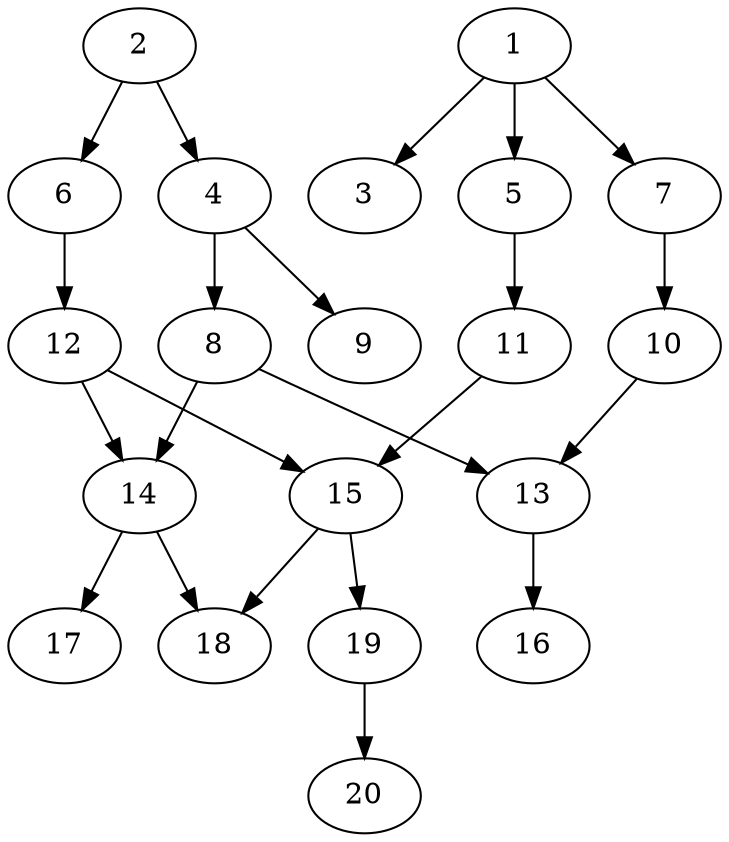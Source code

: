 // DAG automatically generated by daggen at Wed Jul 24 22:10:09 2019
// ./daggen --dot -n 20 --ccr 0.4 --fat 0.5 --regular 0.5 --density 0.5 --mindata 5242880 --maxdata 52428800 
digraph G {
  1 [size="129968640", alpha="0.09", expect_size="51987456"] 
  1 -> 3 [size ="51987456"]
  1 -> 5 [size ="51987456"]
  1 -> 7 [size ="51987456"]
  2 [size="65730560", alpha="0.09", expect_size="26292224"] 
  2 -> 4 [size ="26292224"]
  2 -> 6 [size ="26292224"]
  3 [size="86266880", alpha="0.15", expect_size="34506752"] 
  4 [size="44088320", alpha="0.01", expect_size="17635328"] 
  4 -> 8 [size ="17635328"]
  4 -> 9 [size ="17635328"]
  5 [size="92037120", alpha="0.02", expect_size="36814848"] 
  5 -> 11 [size ="36814848"]
  6 [size="72414720", alpha="0.03", expect_size="28965888"] 
  6 -> 12 [size ="28965888"]
  7 [size="115842560", alpha="0.05", expect_size="46337024"] 
  7 -> 10 [size ="46337024"]
  8 [size="100613120", alpha="0.08", expect_size="40245248"] 
  8 -> 13 [size ="40245248"]
  8 -> 14 [size ="40245248"]
  9 [size="58631680", alpha="0.08", expect_size="23452672"] 
  10 [size="53806080", alpha="0.02", expect_size="21522432"] 
  10 -> 13 [size ="21522432"]
  11 [size="104865280", alpha="0.12", expect_size="41946112"] 
  11 -> 15 [size ="41946112"]
  12 [size="42155520", alpha="0.08", expect_size="16862208"] 
  12 -> 14 [size ="16862208"]
  12 -> 15 [size ="16862208"]
  13 [size="92416000", alpha="0.15", expect_size="36966400"] 
  13 -> 16 [size ="36966400"]
  14 [size="65216000", alpha="0.02", expect_size="26086400"] 
  14 -> 17 [size ="26086400"]
  14 -> 18 [size ="26086400"]
  15 [size="69171200", alpha="0.03", expect_size="27668480"] 
  15 -> 18 [size ="27668480"]
  15 -> 19 [size ="27668480"]
  16 [size="78364160", alpha="0.15", expect_size="31345664"] 
  17 [size="95293440", alpha="0.13", expect_size="38117376"] 
  18 [size="126679040", alpha="0.11", expect_size="50671616"] 
  19 [size="55134720", alpha="0.11", expect_size="22053888"] 
  19 -> 20 [size ="22053888"]
  20 [size="101555200", alpha="0.18", expect_size="40622080"] 
}
